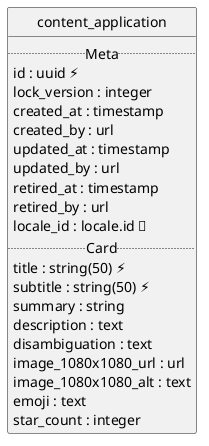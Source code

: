 @startuml uml
skinparam monochrome true
skinparam linetype ortho
hide circle

entity content_application {
  .. Meta ..
  id : uuid ⚡
  lock_version : integer
  created_at : timestamp
  created_by : url
  updated_at : timestamp
  updated_by : url
  retired_at : timestamp
  retired_by : url
  locale_id : locale.id 🔑
  .. Card ..
  title : string(50) ⚡
  subtitle : string(50) ⚡
  summary : string
  description : text
  disambiguation : text
  image_1080x1080_url : url
  image_1080x1080_alt : text
  emoji : text
  star_count : integer
}

@enduml
